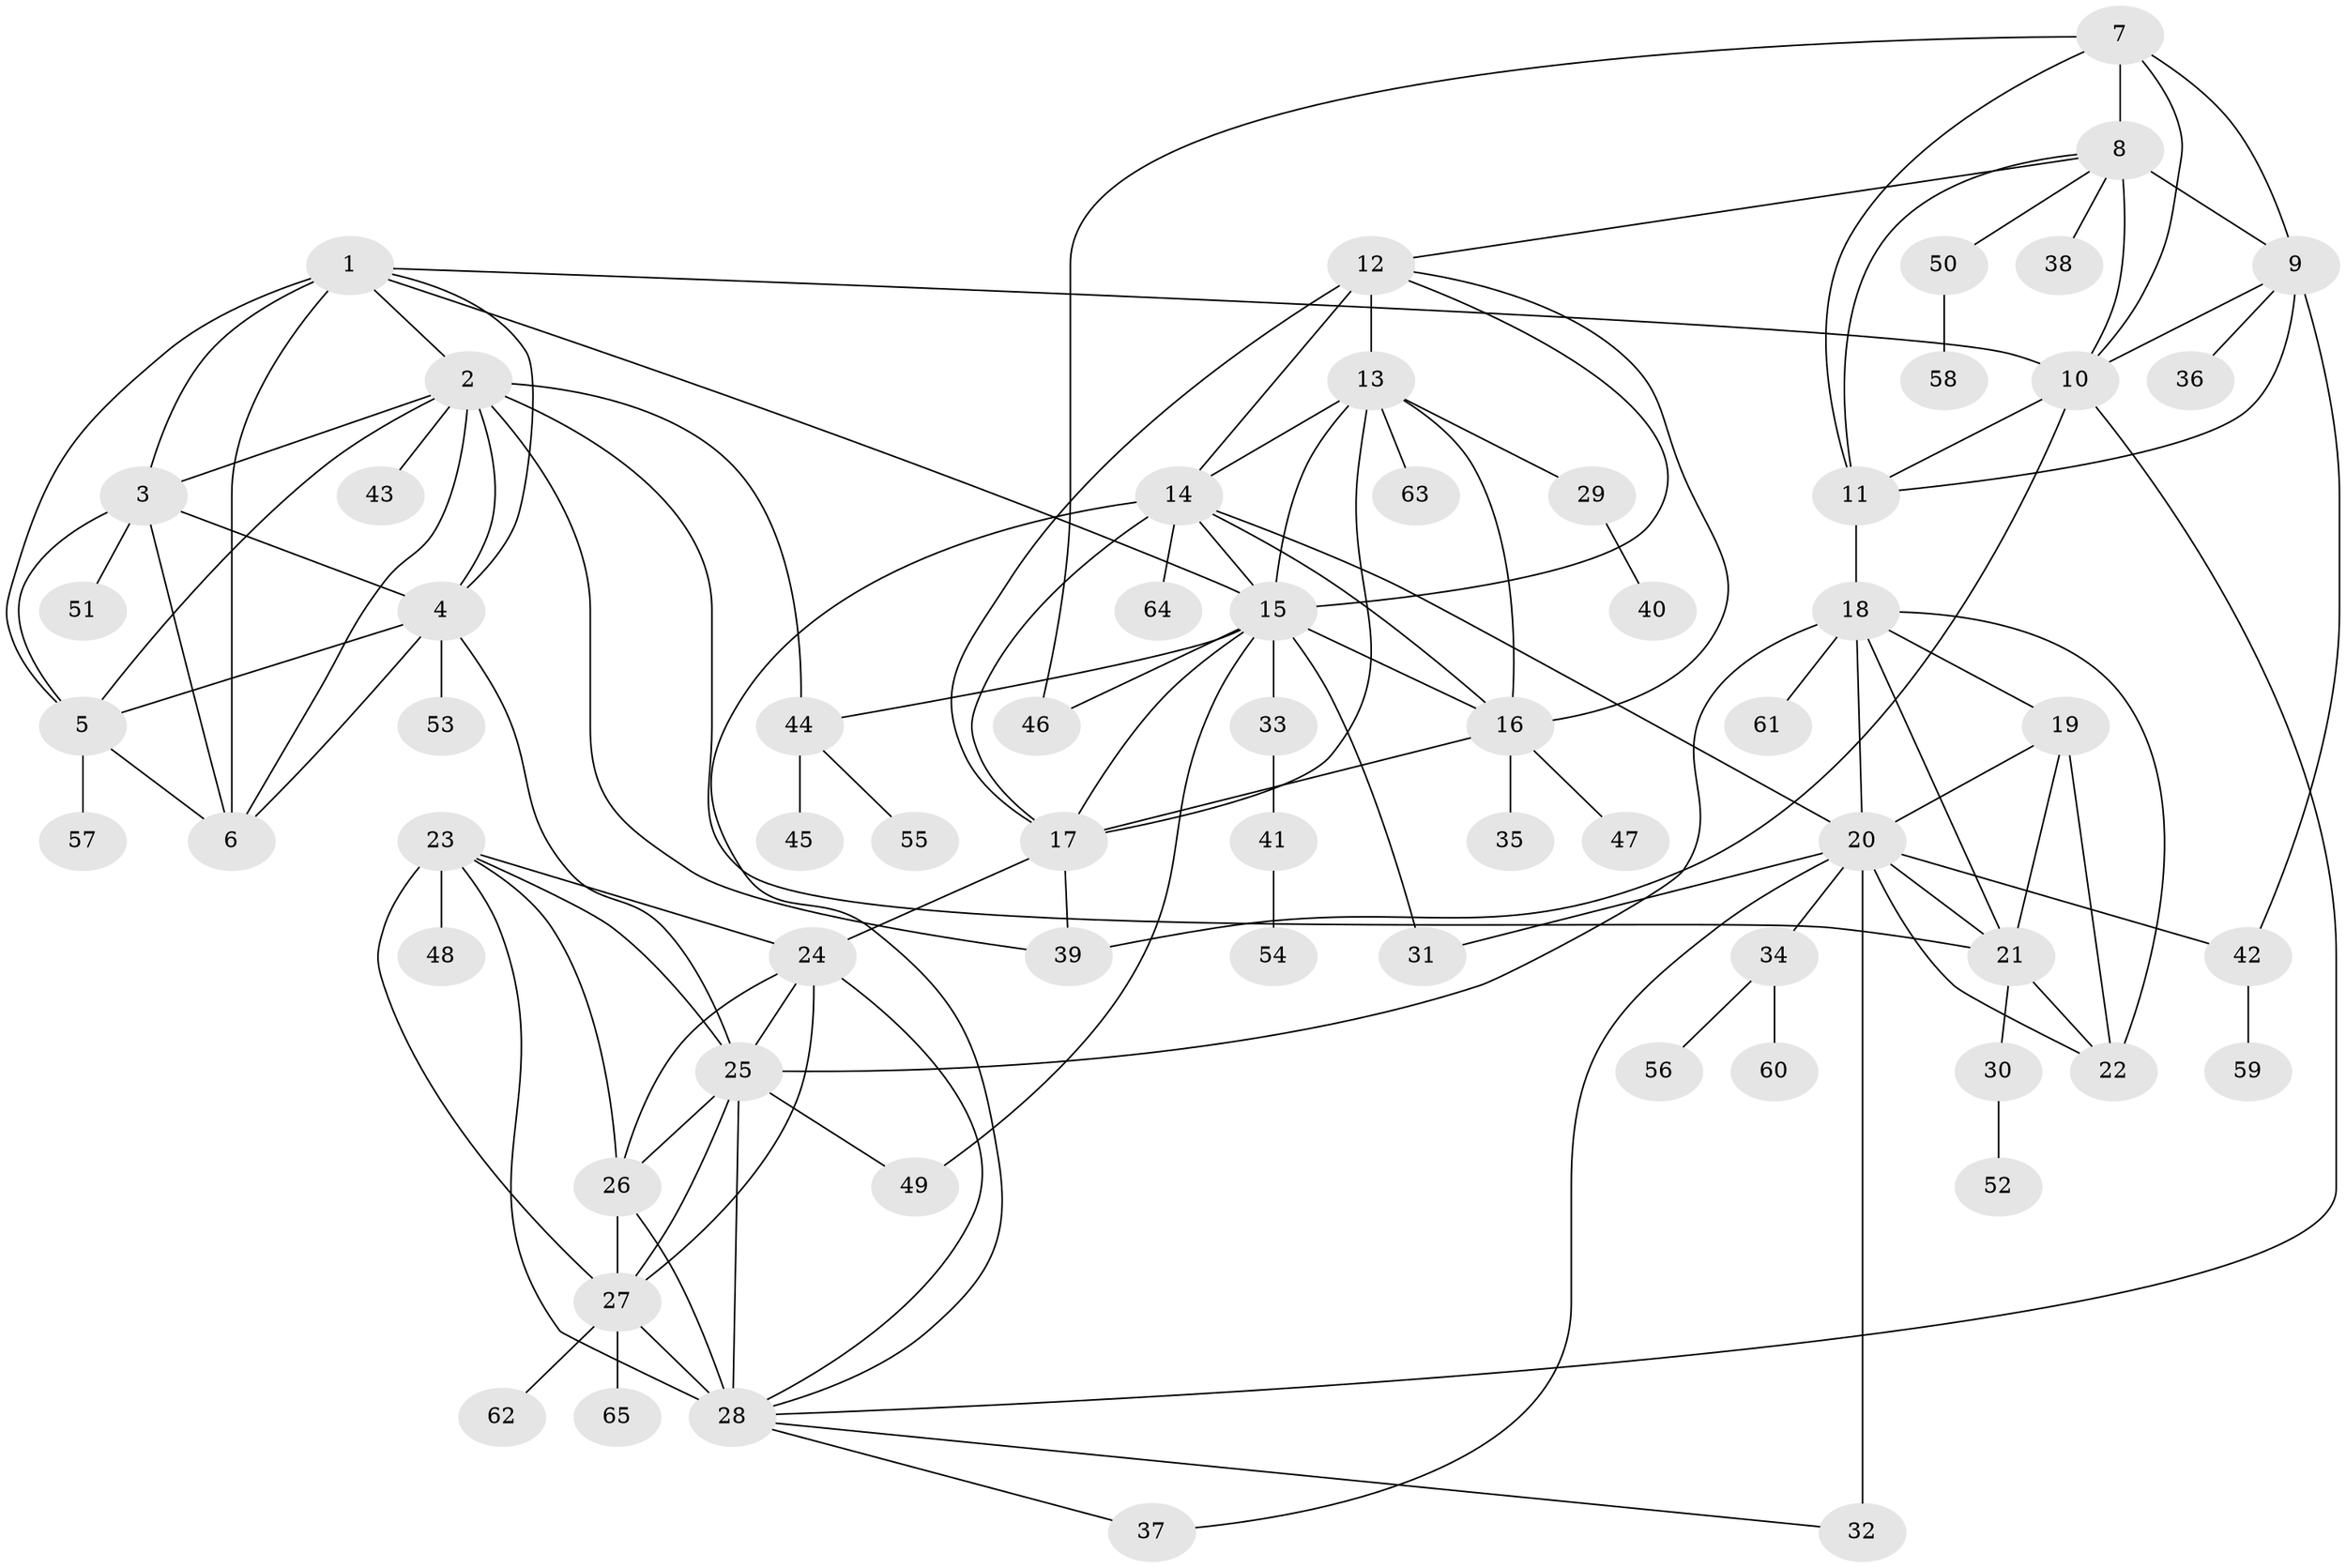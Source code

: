 // original degree distribution, {7: 0.05384615384615385, 10: 0.046153846153846156, 9: 0.023076923076923078, 8: 0.05384615384615385, 6: 0.038461538461538464, 15: 0.007692307692307693, 14: 0.007692307692307693, 1: 0.5538461538461539, 3: 0.03076923076923077, 2: 0.15384615384615385, 4: 0.023076923076923078, 5: 0.007692307692307693}
// Generated by graph-tools (version 1.1) at 2025/37/03/09/25 02:37:25]
// undirected, 65 vertices, 122 edges
graph export_dot {
graph [start="1"]
  node [color=gray90,style=filled];
  1;
  2;
  3;
  4;
  5;
  6;
  7;
  8;
  9;
  10;
  11;
  12;
  13;
  14;
  15;
  16;
  17;
  18;
  19;
  20;
  21;
  22;
  23;
  24;
  25;
  26;
  27;
  28;
  29;
  30;
  31;
  32;
  33;
  34;
  35;
  36;
  37;
  38;
  39;
  40;
  41;
  42;
  43;
  44;
  45;
  46;
  47;
  48;
  49;
  50;
  51;
  52;
  53;
  54;
  55;
  56;
  57;
  58;
  59;
  60;
  61;
  62;
  63;
  64;
  65;
  1 -- 2 [weight=1.0];
  1 -- 3 [weight=3.0];
  1 -- 4 [weight=1.0];
  1 -- 5 [weight=1.0];
  1 -- 6 [weight=1.0];
  1 -- 10 [weight=1.0];
  1 -- 15 [weight=2.0];
  2 -- 3 [weight=1.0];
  2 -- 4 [weight=1.0];
  2 -- 5 [weight=1.0];
  2 -- 6 [weight=1.0];
  2 -- 21 [weight=1.0];
  2 -- 39 [weight=1.0];
  2 -- 43 [weight=1.0];
  2 -- 44 [weight=1.0];
  3 -- 4 [weight=1.0];
  3 -- 5 [weight=1.0];
  3 -- 6 [weight=1.0];
  3 -- 51 [weight=1.0];
  4 -- 5 [weight=1.0];
  4 -- 6 [weight=1.0];
  4 -- 25 [weight=1.0];
  4 -- 53 [weight=1.0];
  5 -- 6 [weight=1.0];
  5 -- 57 [weight=2.0];
  7 -- 8 [weight=2.0];
  7 -- 9 [weight=1.0];
  7 -- 10 [weight=1.0];
  7 -- 11 [weight=1.0];
  7 -- 46 [weight=1.0];
  8 -- 9 [weight=4.0];
  8 -- 10 [weight=2.0];
  8 -- 11 [weight=2.0];
  8 -- 12 [weight=1.0];
  8 -- 38 [weight=1.0];
  8 -- 50 [weight=1.0];
  9 -- 10 [weight=1.0];
  9 -- 11 [weight=1.0];
  9 -- 36 [weight=1.0];
  9 -- 42 [weight=1.0];
  10 -- 11 [weight=1.0];
  10 -- 28 [weight=1.0];
  10 -- 39 [weight=2.0];
  11 -- 18 [weight=1.0];
  12 -- 13 [weight=1.0];
  12 -- 14 [weight=1.0];
  12 -- 15 [weight=1.0];
  12 -- 16 [weight=1.0];
  12 -- 17 [weight=2.0];
  13 -- 14 [weight=1.0];
  13 -- 15 [weight=1.0];
  13 -- 16 [weight=1.0];
  13 -- 17 [weight=1.0];
  13 -- 29 [weight=1.0];
  13 -- 63 [weight=1.0];
  14 -- 15 [weight=1.0];
  14 -- 16 [weight=1.0];
  14 -- 17 [weight=1.0];
  14 -- 20 [weight=1.0];
  14 -- 28 [weight=1.0];
  14 -- 64 [weight=1.0];
  15 -- 16 [weight=1.0];
  15 -- 17 [weight=1.0];
  15 -- 31 [weight=3.0];
  15 -- 33 [weight=1.0];
  15 -- 44 [weight=1.0];
  15 -- 46 [weight=1.0];
  15 -- 49 [weight=1.0];
  16 -- 17 [weight=1.0];
  16 -- 35 [weight=1.0];
  16 -- 47 [weight=2.0];
  17 -- 24 [weight=1.0];
  17 -- 39 [weight=1.0];
  18 -- 19 [weight=2.0];
  18 -- 20 [weight=2.0];
  18 -- 21 [weight=2.0];
  18 -- 22 [weight=2.0];
  18 -- 25 [weight=1.0];
  18 -- 61 [weight=1.0];
  19 -- 20 [weight=1.0];
  19 -- 21 [weight=1.0];
  19 -- 22 [weight=1.0];
  20 -- 21 [weight=1.0];
  20 -- 22 [weight=1.0];
  20 -- 31 [weight=1.0];
  20 -- 32 [weight=3.0];
  20 -- 34 [weight=1.0];
  20 -- 37 [weight=1.0];
  20 -- 42 [weight=1.0];
  21 -- 22 [weight=1.0];
  21 -- 30 [weight=1.0];
  23 -- 24 [weight=1.0];
  23 -- 25 [weight=1.0];
  23 -- 26 [weight=1.0];
  23 -- 27 [weight=1.0];
  23 -- 28 [weight=1.0];
  23 -- 48 [weight=4.0];
  24 -- 25 [weight=1.0];
  24 -- 26 [weight=1.0];
  24 -- 27 [weight=1.0];
  24 -- 28 [weight=1.0];
  25 -- 26 [weight=1.0];
  25 -- 27 [weight=1.0];
  25 -- 28 [weight=1.0];
  25 -- 49 [weight=2.0];
  26 -- 27 [weight=1.0];
  26 -- 28 [weight=5.0];
  27 -- 28 [weight=1.0];
  27 -- 62 [weight=1.0];
  27 -- 65 [weight=1.0];
  28 -- 32 [weight=1.0];
  28 -- 37 [weight=1.0];
  29 -- 40 [weight=1.0];
  30 -- 52 [weight=1.0];
  33 -- 41 [weight=2.0];
  34 -- 56 [weight=1.0];
  34 -- 60 [weight=1.0];
  41 -- 54 [weight=1.0];
  42 -- 59 [weight=1.0];
  44 -- 45 [weight=1.0];
  44 -- 55 [weight=1.0];
  50 -- 58 [weight=1.0];
}

